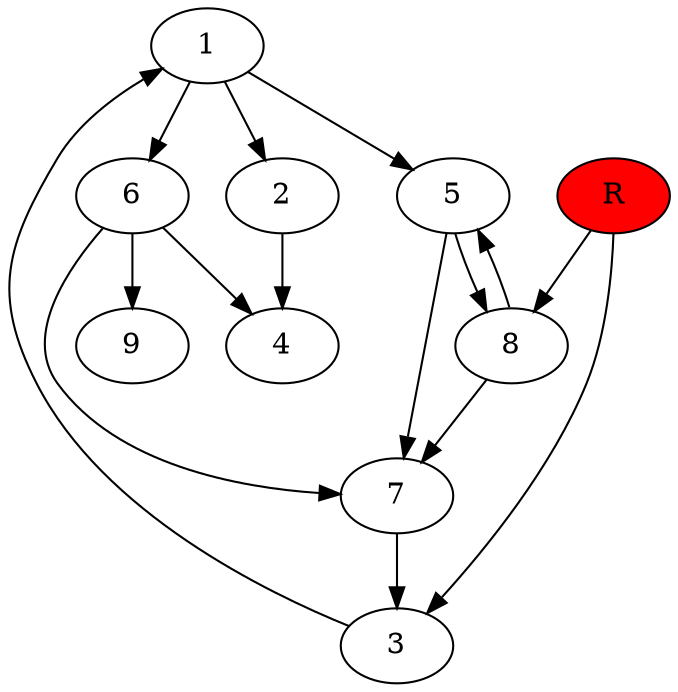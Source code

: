 digraph prb43079 {
	1
	2
	3
	4
	5
	6
	7
	8
	R [fillcolor="#ff0000" style=filled]
	1 -> 2
	1 -> 5
	1 -> 6
	2 -> 4
	3 -> 1
	5 -> 7
	5 -> 8
	6 -> 4
	6 -> 7
	6 -> 9
	7 -> 3
	8 -> 5
	8 -> 7
	R -> 3
	R -> 8
}

